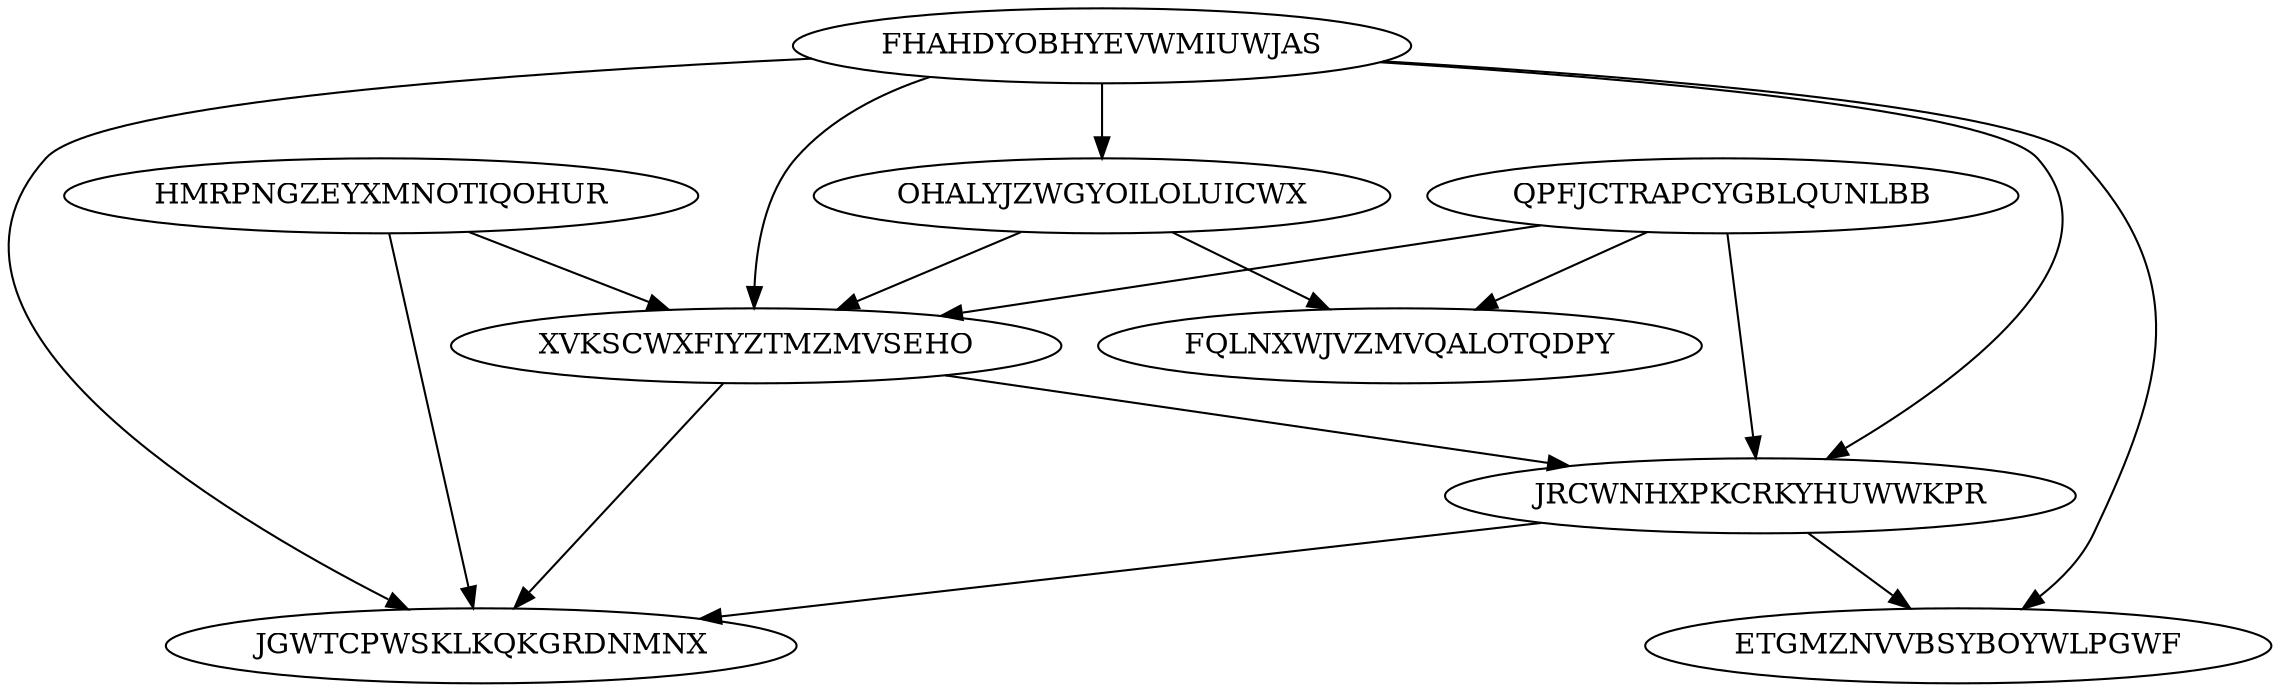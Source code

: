 digraph "N9M16" {
	FHAHDYOBHYEVWMIUWJAS			[Weight=18, Start=0, Processor=1];
	HMRPNGZEYXMNOTIQOHUR			[Weight=14, Start=0, Processor=2];
	OHALYJZWGYOILOLUICWX			[Weight=18, Start=18, Processor=1];
	QPFJCTRAPCYGBLQUNLBB			[Weight=12, Start=0, Processor=3];
	XVKSCWXFIYZTMZMVSEHO			[Weight=17, Start=36, Processor=1];
	JRCWNHXPKCRKYHUWWKPR			[Weight=15, Start=53, Processor=1];
	FQLNXWJVZMVQALOTQDPY			[Weight=18, Start=49, Processor=2];
	JGWTCPWSKLKQKGRDNMNX			[Weight=14, Start=79, Processor=2];
	ETGMZNVVBSYBOYWLPGWF			[Weight=14, Start=68, Processor=1];
	JRCWNHXPKCRKYHUWWKPR -> ETGMZNVVBSYBOYWLPGWF		[Weight=20];
	QPFJCTRAPCYGBLQUNLBB -> XVKSCWXFIYZTMZMVSEHO		[Weight=15];
	FHAHDYOBHYEVWMIUWJAS -> XVKSCWXFIYZTMZMVSEHO		[Weight=12];
	FHAHDYOBHYEVWMIUWJAS -> JGWTCPWSKLKQKGRDNMNX		[Weight=17];
	QPFJCTRAPCYGBLQUNLBB -> JRCWNHXPKCRKYHUWWKPR		[Weight=20];
	OHALYJZWGYOILOLUICWX -> XVKSCWXFIYZTMZMVSEHO		[Weight=12];
	XVKSCWXFIYZTMZMVSEHO -> JGWTCPWSKLKQKGRDNMNX		[Weight=18];
	FHAHDYOBHYEVWMIUWJAS -> OHALYJZWGYOILOLUICWX		[Weight=15];
	FHAHDYOBHYEVWMIUWJAS -> ETGMZNVVBSYBOYWLPGWF		[Weight=19];
	HMRPNGZEYXMNOTIQOHUR -> JGWTCPWSKLKQKGRDNMNX		[Weight=14];
	QPFJCTRAPCYGBLQUNLBB -> FQLNXWJVZMVQALOTQDPY		[Weight=12];
	JRCWNHXPKCRKYHUWWKPR -> JGWTCPWSKLKQKGRDNMNX		[Weight=11];
	OHALYJZWGYOILOLUICWX -> FQLNXWJVZMVQALOTQDPY		[Weight=13];
	XVKSCWXFIYZTMZMVSEHO -> JRCWNHXPKCRKYHUWWKPR		[Weight=20];
	HMRPNGZEYXMNOTIQOHUR -> XVKSCWXFIYZTMZMVSEHO		[Weight=17];
	FHAHDYOBHYEVWMIUWJAS -> JRCWNHXPKCRKYHUWWKPR		[Weight=13];
}
